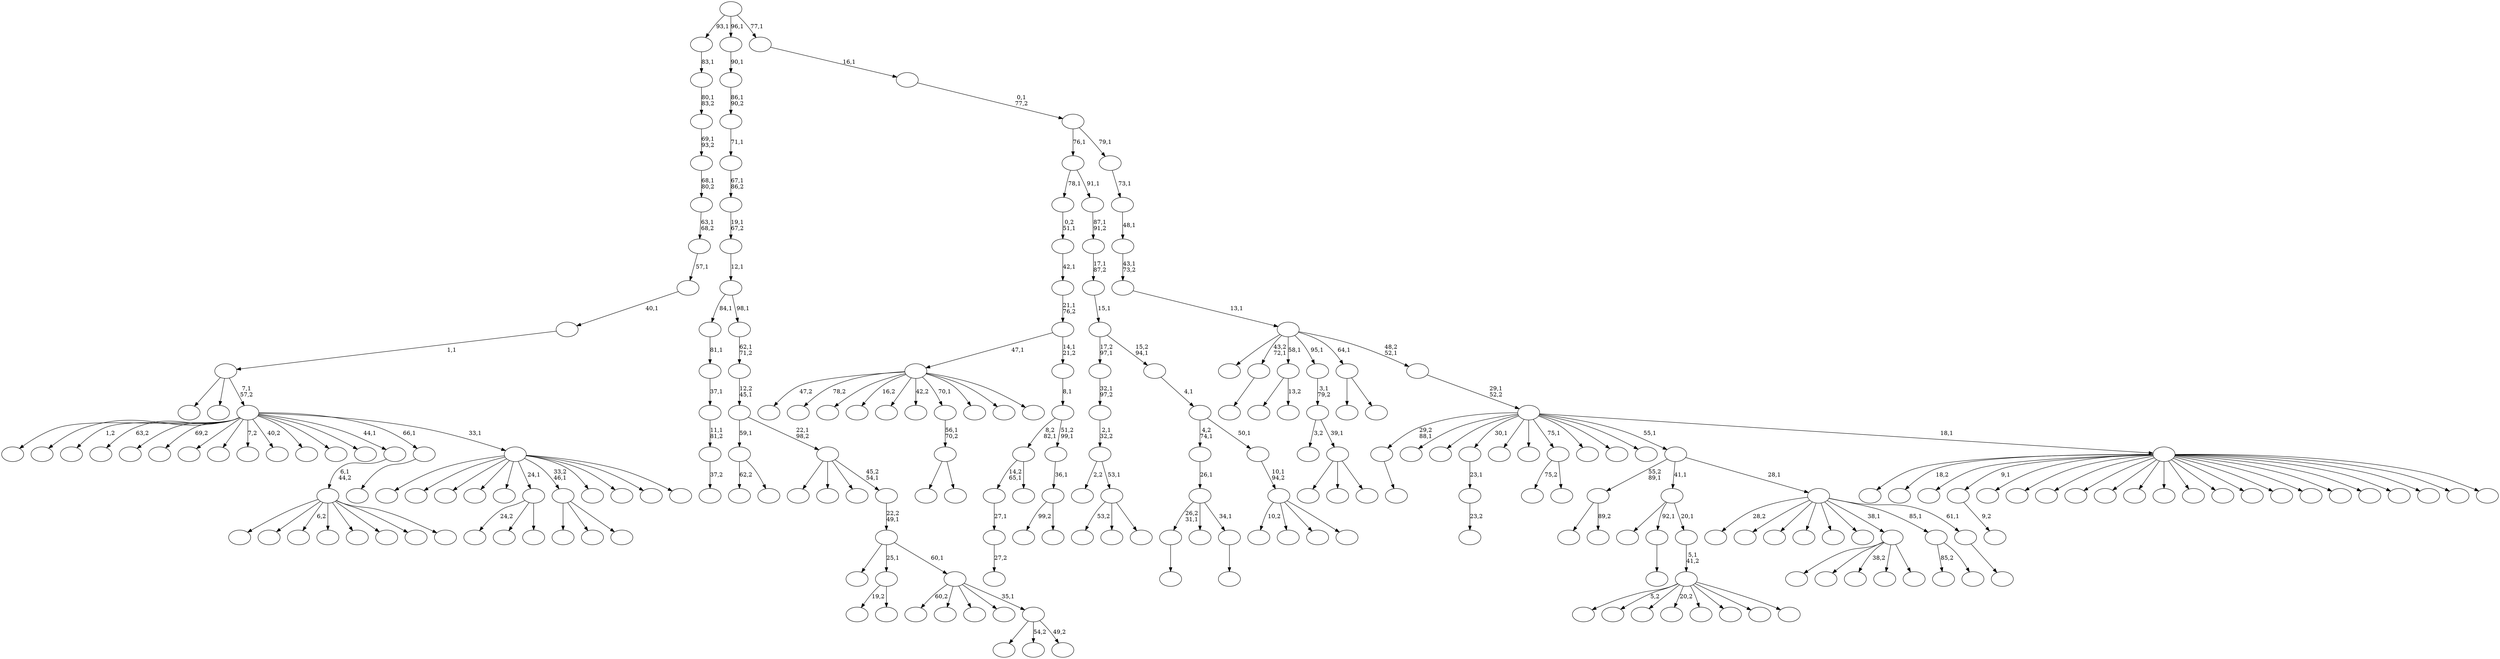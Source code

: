 digraph T {
	250 [label=""]
	249 [label=""]
	248 [label=""]
	247 [label=""]
	246 [label=""]
	245 [label=""]
	244 [label=""]
	243 [label=""]
	242 [label=""]
	241 [label=""]
	240 [label=""]
	239 [label=""]
	238 [label=""]
	237 [label=""]
	236 [label=""]
	235 [label=""]
	234 [label=""]
	233 [label=""]
	232 [label=""]
	231 [label=""]
	230 [label=""]
	229 [label=""]
	228 [label=""]
	227 [label=""]
	226 [label=""]
	225 [label=""]
	224 [label=""]
	223 [label=""]
	222 [label=""]
	221 [label=""]
	220 [label=""]
	219 [label=""]
	218 [label=""]
	217 [label=""]
	216 [label=""]
	215 [label=""]
	214 [label=""]
	213 [label=""]
	212 [label=""]
	211 [label=""]
	210 [label=""]
	209 [label=""]
	208 [label=""]
	207 [label=""]
	206 [label=""]
	205 [label=""]
	204 [label=""]
	203 [label=""]
	202 [label=""]
	201 [label=""]
	200 [label=""]
	199 [label=""]
	198 [label=""]
	197 [label=""]
	196 [label=""]
	195 [label=""]
	194 [label=""]
	193 [label=""]
	192 [label=""]
	191 [label=""]
	190 [label=""]
	189 [label=""]
	188 [label=""]
	187 [label=""]
	186 [label=""]
	185 [label=""]
	184 [label=""]
	183 [label=""]
	182 [label=""]
	181 [label=""]
	180 [label=""]
	179 [label=""]
	178 [label=""]
	177 [label=""]
	176 [label=""]
	175 [label=""]
	174 [label=""]
	173 [label=""]
	172 [label=""]
	171 [label=""]
	170 [label=""]
	169 [label=""]
	168 [label=""]
	167 [label=""]
	166 [label=""]
	165 [label=""]
	164 [label=""]
	163 [label=""]
	162 [label=""]
	161 [label=""]
	160 [label=""]
	159 [label=""]
	158 [label=""]
	157 [label=""]
	156 [label=""]
	155 [label=""]
	154 [label=""]
	153 [label=""]
	152 [label=""]
	151 [label=""]
	150 [label=""]
	149 [label=""]
	148 [label=""]
	147 [label=""]
	146 [label=""]
	145 [label=""]
	144 [label=""]
	143 [label=""]
	142 [label=""]
	141 [label=""]
	140 [label=""]
	139 [label=""]
	138 [label=""]
	137 [label=""]
	136 [label=""]
	135 [label=""]
	134 [label=""]
	133 [label=""]
	132 [label=""]
	131 [label=""]
	130 [label=""]
	129 [label=""]
	128 [label=""]
	127 [label=""]
	126 [label=""]
	125 [label=""]
	124 [label=""]
	123 [label=""]
	122 [label=""]
	121 [label=""]
	120 [label=""]
	119 [label=""]
	118 [label=""]
	117 [label=""]
	116 [label=""]
	115 [label=""]
	114 [label=""]
	113 [label=""]
	112 [label=""]
	111 [label=""]
	110 [label=""]
	109 [label=""]
	108 [label=""]
	107 [label=""]
	106 [label=""]
	105 [label=""]
	104 [label=""]
	103 [label=""]
	102 [label=""]
	101 [label=""]
	100 [label=""]
	99 [label=""]
	98 [label=""]
	97 [label=""]
	96 [label=""]
	95 [label=""]
	94 [label=""]
	93 [label=""]
	92 [label=""]
	91 [label=""]
	90 [label=""]
	89 [label=""]
	88 [label=""]
	87 [label=""]
	86 [label=""]
	85 [label=""]
	84 [label=""]
	83 [label=""]
	82 [label=""]
	81 [label=""]
	80 [label=""]
	79 [label=""]
	78 [label=""]
	77 [label=""]
	76 [label=""]
	75 [label=""]
	74 [label=""]
	73 [label=""]
	72 [label=""]
	71 [label=""]
	70 [label=""]
	69 [label=""]
	68 [label=""]
	67 [label=""]
	66 [label=""]
	65 [label=""]
	64 [label=""]
	63 [label=""]
	62 [label=""]
	61 [label=""]
	60 [label=""]
	59 [label=""]
	58 [label=""]
	57 [label=""]
	56 [label=""]
	55 [label=""]
	54 [label=""]
	53 [label=""]
	52 [label=""]
	51 [label=""]
	50 [label=""]
	49 [label=""]
	48 [label=""]
	47 [label=""]
	46 [label=""]
	45 [label=""]
	44 [label=""]
	43 [label=""]
	42 [label=""]
	41 [label=""]
	40 [label=""]
	39 [label=""]
	38 [label=""]
	37 [label=""]
	36 [label=""]
	35 [label=""]
	34 [label=""]
	33 [label=""]
	32 [label=""]
	31 [label=""]
	30 [label=""]
	29 [label=""]
	28 [label=""]
	27 [label=""]
	26 [label=""]
	25 [label=""]
	24 [label=""]
	23 [label=""]
	22 [label=""]
	21 [label=""]
	20 [label=""]
	19 [label=""]
	18 [label=""]
	17 [label=""]
	16 [label=""]
	15 [label=""]
	14 [label=""]
	13 [label=""]
	12 [label=""]
	11 [label=""]
	10 [label=""]
	9 [label=""]
	8 [label=""]
	7 [label=""]
	6 [label=""]
	5 [label=""]
	4 [label=""]
	3 [label=""]
	2 [label=""]
	1 [label=""]
	0 [label=""]
	236 -> 237 [label="9,2"]
	219 -> 220 [label=""]
	209 -> 210 [label=""]
	202 -> 203 [label=""]
	195 -> 196 [label="27,2"]
	194 -> 195 [label="27,1"]
	181 -> 194 [label="14,2\n65,1"]
	181 -> 182 [label=""]
	167 -> 168 [label="23,2"]
	166 -> 167 [label="23,1"]
	163 -> 222 [label=""]
	163 -> 164 [label=""]
	162 -> 163 [label="56,1\n70,2"]
	139 -> 193 [label=""]
	139 -> 140 [label="13,2"]
	135 -> 136 [label=""]
	128 -> 229 [label=""]
	128 -> 192 [label=""]
	128 -> 129 [label=""]
	127 -> 176 [label="3,2"]
	127 -> 128 [label="39,1"]
	126 -> 127 [label="3,1\n79,2"]
	122 -> 183 [label="75,2"]
	122 -> 123 [label=""]
	120 -> 121 [label=""]
	119 -> 209 [label="26,2\n31,1"]
	119 -> 169 [label=""]
	119 -> 120 [label="34,1"]
	118 -> 119 [label="26,1"]
	115 -> 241 [label=""]
	115 -> 230 [label=""]
	115 -> 204 [label="38,2"]
	115 -> 144 [label=""]
	115 -> 116 [label=""]
	108 -> 177 [label=""]
	108 -> 109 [label="89,2"]
	105 -> 200 [label="85,2"]
	105 -> 106 [label=""]
	103 -> 159 [label="24,2"]
	103 -> 143 [label=""]
	103 -> 104 [label=""]
	101 -> 152 [label="62,2"]
	101 -> 102 [label=""]
	98 -> 189 [label=""]
	98 -> 99 [label=""]
	96 -> 226 [label=""]
	96 -> 208 [label="5,2"]
	96 -> 199 [label=""]
	96 -> 190 [label="20,2"]
	96 -> 179 [label=""]
	96 -> 154 [label=""]
	96 -> 107 [label=""]
	96 -> 97 [label=""]
	95 -> 96 [label="5,1\n41,2"]
	94 -> 138 [label=""]
	94 -> 135 [label="92,1"]
	94 -> 95 [label="20,1"]
	92 -> 247 [label="47,2"]
	92 -> 246 [label="78,2"]
	92 -> 233 [label=""]
	92 -> 228 [label="16,2"]
	92 -> 215 [label=""]
	92 -> 185 [label="42,2"]
	92 -> 162 [label="70,1"]
	92 -> 156 [label=""]
	92 -> 117 [label=""]
	92 -> 93 [label=""]
	90 -> 214 [label=""]
	90 -> 157 [label=""]
	90 -> 91 [label=""]
	86 -> 238 [label="53,2"]
	86 -> 145 [label=""]
	86 -> 87 [label=""]
	85 -> 207 [label="2,2"]
	85 -> 86 [label="53,1"]
	84 -> 85 [label="2,1\n32,2"]
	83 -> 84 [label="32,1\n97,2"]
	81 -> 212 [label="99,2"]
	81 -> 82 [label=""]
	80 -> 81 [label="36,1"]
	79 -> 181 [label="8,2\n82,1"]
	79 -> 80 [label="51,2\n99,1"]
	78 -> 79 [label="8,1"]
	77 -> 92 [label="47,1"]
	77 -> 78 [label="14,1\n21,2"]
	76 -> 77 [label="21,1\n76,2"]
	75 -> 76 [label="42,1"]
	74 -> 75 [label="0,2\n51,1"]
	67 -> 68 [label="37,2"]
	66 -> 67 [label="11,1\n81,2"]
	65 -> 66 [label="37,1"]
	64 -> 65 [label="81,1"]
	62 -> 188 [label="19,2"]
	62 -> 63 [label=""]
	60 -> 173 [label="10,2"]
	60 -> 134 [label=""]
	60 -> 132 [label=""]
	60 -> 61 [label=""]
	59 -> 60 [label="10,1\n94,2"]
	58 -> 118 [label="4,2\n74,1"]
	58 -> 59 [label="50,1"]
	57 -> 58 [label="4,1"]
	56 -> 83 [label="17,2\n97,1"]
	56 -> 57 [label="15,2\n94,1"]
	55 -> 56 [label="15,1"]
	54 -> 55 [label="17,1\n87,2"]
	53 -> 54 [label="87,1\n91,2"]
	52 -> 74 [label="78,1"]
	52 -> 53 [label="91,1"]
	50 -> 51 [label=""]
	49 -> 249 [label="28,2"]
	49 -> 234 [label=""]
	49 -> 216 [label=""]
	49 -> 201 [label=""]
	49 -> 161 [label=""]
	49 -> 137 [label=""]
	49 -> 115 [label="38,1"]
	49 -> 105 [label="85,1"]
	49 -> 50 [label="61,1"]
	48 -> 108 [label="55,2\n89,1"]
	48 -> 94 [label="41,1"]
	48 -> 49 [label="28,1"]
	45 -> 240 [label=""]
	45 -> 235 [label=""]
	45 -> 218 [label="6,2"]
	45 -> 197 [label=""]
	45 -> 170 [label=""]
	45 -> 165 [label=""]
	45 -> 72 [label=""]
	45 -> 46 [label=""]
	44 -> 45 [label="6,1\n44,2"]
	42 -> 43 [label=""]
	39 -> 245 [label=""]
	39 -> 224 [label=""]
	39 -> 223 [label=""]
	39 -> 153 [label=""]
	39 -> 142 [label=""]
	39 -> 103 [label="24,1"]
	39 -> 90 [label="33,2\n46,1"]
	39 -> 89 [label=""]
	39 -> 47 [label=""]
	39 -> 41 [label=""]
	39 -> 40 [label=""]
	38 -> 242 [label=""]
	38 -> 239 [label=""]
	38 -> 205 [label="1,2"]
	38 -> 191 [label="63,2"]
	38 -> 184 [label=""]
	38 -> 180 [label="69,2"]
	38 -> 172 [label=""]
	38 -> 150 [label=""]
	38 -> 149 [label="7,2"]
	38 -> 146 [label="40,2"]
	38 -> 141 [label=""]
	38 -> 112 [label=""]
	38 -> 88 [label=""]
	38 -> 44 [label="44,1"]
	38 -> 42 [label="66,1"]
	38 -> 39 [label="33,1"]
	37 -> 174 [label=""]
	37 -> 147 [label=""]
	37 -> 38 [label="7,1\n57,2"]
	36 -> 37 [label="1,1"]
	35 -> 36 [label="40,1"]
	34 -> 35 [label="57,1"]
	33 -> 34 [label="63,1\n68,2"]
	32 -> 33 [label="68,1\n80,2"]
	31 -> 32 [label="69,1\n93,2"]
	30 -> 31 [label="80,1\n83,2"]
	29 -> 30 [label="83,1"]
	27 -> 250 [label=""]
	27 -> 100 [label="54,2"]
	27 -> 28 [label="49,2"]
	26 -> 175 [label="60,2"]
	26 -> 155 [label=""]
	26 -> 124 [label=""]
	26 -> 70 [label=""]
	26 -> 27 [label="35,1"]
	25 -> 232 [label=""]
	25 -> 62 [label="25,1"]
	25 -> 26 [label="60,1"]
	24 -> 25 [label="22,2\n49,1"]
	23 -> 130 [label=""]
	23 -> 73 [label=""]
	23 -> 71 [label=""]
	23 -> 24 [label="45,2\n54,1"]
	22 -> 101 [label="59,1"]
	22 -> 23 [label="22,1\n98,2"]
	21 -> 22 [label="12,2\n45,1"]
	20 -> 21 [label="62,1\n71,2"]
	19 -> 64 [label="84,1"]
	19 -> 20 [label="98,1"]
	18 -> 19 [label="12,1"]
	17 -> 18 [label="19,1\n67,2"]
	16 -> 17 [label="67,1\n86,2"]
	15 -> 16 [label="71,1"]
	14 -> 15 [label="86,1\n90,2"]
	13 -> 14 [label="90,1"]
	11 -> 248 [label=""]
	11 -> 244 [label="18,2"]
	11 -> 243 [label=""]
	11 -> 236 [label="9,1"]
	11 -> 231 [label=""]
	11 -> 227 [label=""]
	11 -> 225 [label=""]
	11 -> 221 [label=""]
	11 -> 217 [label=""]
	11 -> 206 [label=""]
	11 -> 198 [label=""]
	11 -> 186 [label=""]
	11 -> 178 [label=""]
	11 -> 171 [label=""]
	11 -> 160 [label=""]
	11 -> 158 [label=""]
	11 -> 151 [label=""]
	11 -> 133 [label=""]
	11 -> 131 [label=""]
	11 -> 114 [label=""]
	11 -> 113 [label=""]
	11 -> 12 [label=""]
	10 -> 219 [label="29,2\n88,1"]
	10 -> 211 [label=""]
	10 -> 187 [label=""]
	10 -> 166 [label="30,1"]
	10 -> 148 [label=""]
	10 -> 125 [label=""]
	10 -> 122 [label="75,1"]
	10 -> 111 [label=""]
	10 -> 110 [label=""]
	10 -> 69 [label=""]
	10 -> 48 [label="55,1"]
	10 -> 11 [label="18,1"]
	9 -> 10 [label="29,1\n52,2"]
	8 -> 213 [label=""]
	8 -> 202 [label="43,2\n72,1"]
	8 -> 139 [label="58,1"]
	8 -> 126 [label="95,1"]
	8 -> 98 [label="64,1"]
	8 -> 9 [label="48,2\n52,1"]
	7 -> 8 [label="13,1"]
	6 -> 7 [label="43,1\n73,2"]
	5 -> 6 [label="48,1"]
	4 -> 5 [label="73,1"]
	3 -> 52 [label="76,1"]
	3 -> 4 [label="79,1"]
	2 -> 3 [label="0,1\n77,2"]
	1 -> 2 [label="16,1"]
	0 -> 29 [label="93,1"]
	0 -> 13 [label="96,1"]
	0 -> 1 [label="77,1"]
}
